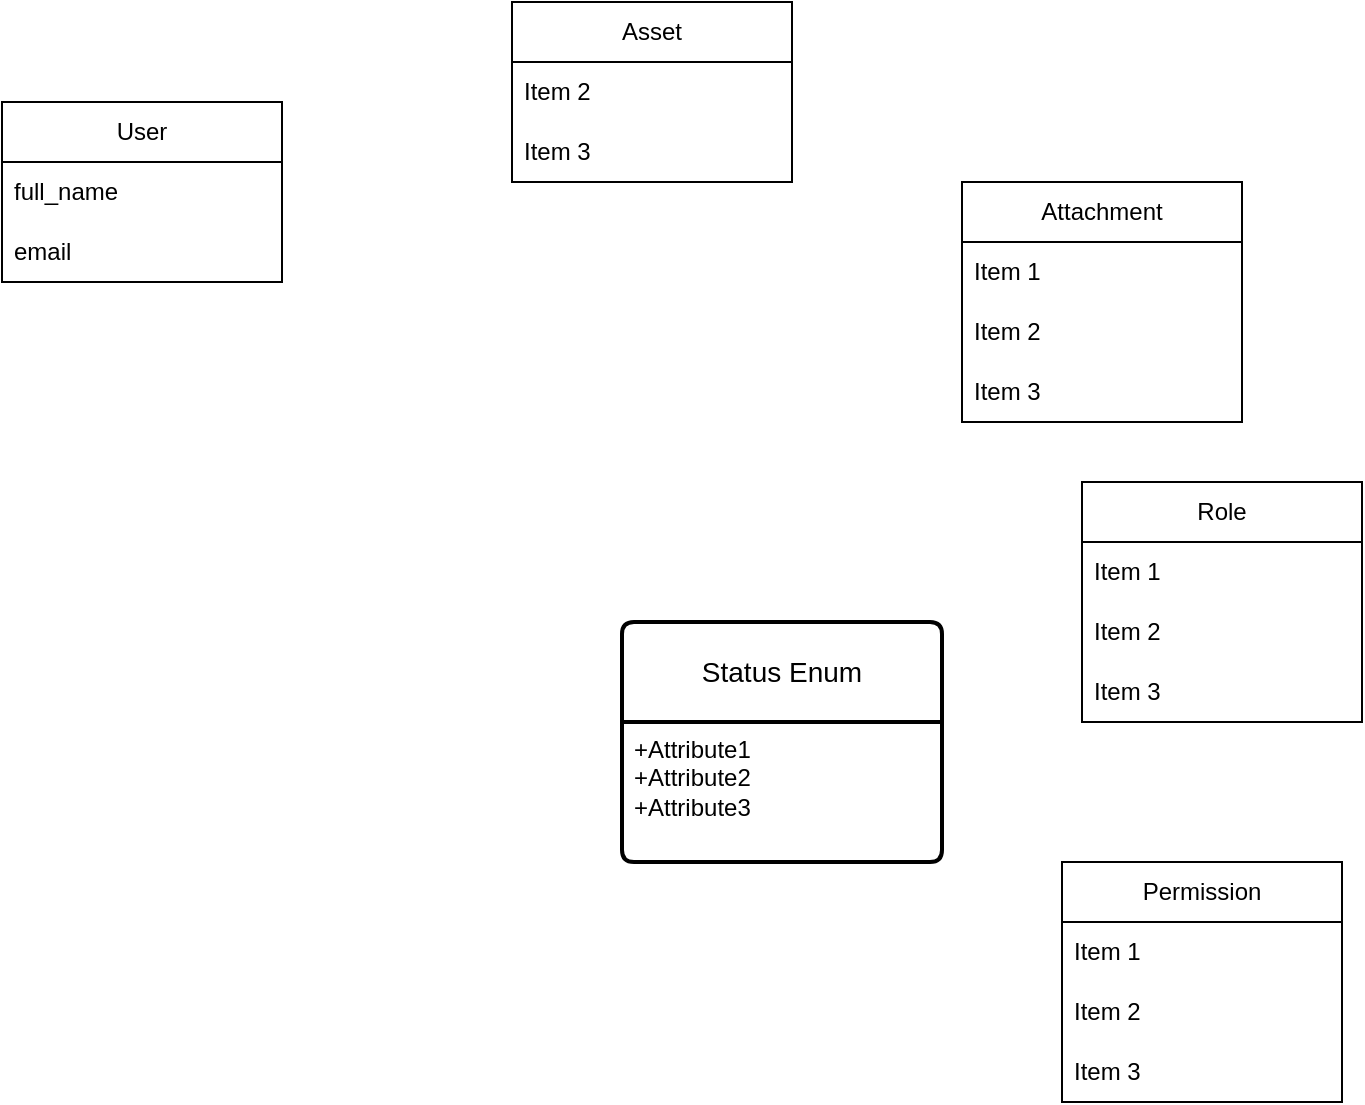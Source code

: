 <mxfile version="24.2.1" type="github">
  <diagram name="Page-1" id="2107l5f1wCBKoNJ5A107">
    <mxGraphModel dx="1426" dy="752" grid="1" gridSize="10" guides="1" tooltips="1" connect="1" arrows="1" fold="1" page="1" pageScale="1" pageWidth="850" pageHeight="1100" math="0" shadow="0">
      <root>
        <mxCell id="0" />
        <mxCell id="1" parent="0" />
        <mxCell id="ZNbHpmLWNxiWEQOoF0sj-2" value="User" style="swimlane;fontStyle=0;childLayout=stackLayout;horizontal=1;startSize=30;horizontalStack=0;resizeParent=1;resizeParentMax=0;resizeLast=0;collapsible=1;marginBottom=0;whiteSpace=wrap;html=1;" vertex="1" parent="1">
          <mxGeometry x="100" y="80" width="140" height="90" as="geometry" />
        </mxCell>
        <mxCell id="ZNbHpmLWNxiWEQOoF0sj-4" value="full_name" style="text;strokeColor=none;fillColor=none;align=left;verticalAlign=middle;spacingLeft=4;spacingRight=4;overflow=hidden;points=[[0,0.5],[1,0.5]];portConstraint=eastwest;rotatable=0;whiteSpace=wrap;html=1;" vertex="1" parent="ZNbHpmLWNxiWEQOoF0sj-2">
          <mxGeometry y="30" width="140" height="30" as="geometry" />
        </mxCell>
        <mxCell id="ZNbHpmLWNxiWEQOoF0sj-5" value="email" style="text;strokeColor=none;fillColor=none;align=left;verticalAlign=middle;spacingLeft=4;spacingRight=4;overflow=hidden;points=[[0,0.5],[1,0.5]];portConstraint=eastwest;rotatable=0;whiteSpace=wrap;html=1;" vertex="1" parent="ZNbHpmLWNxiWEQOoF0sj-2">
          <mxGeometry y="60" width="140" height="30" as="geometry" />
        </mxCell>
        <mxCell id="ZNbHpmLWNxiWEQOoF0sj-6" value="Asset" style="swimlane;fontStyle=0;childLayout=stackLayout;horizontal=1;startSize=30;horizontalStack=0;resizeParent=1;resizeParentMax=0;resizeLast=0;collapsible=1;marginBottom=0;whiteSpace=wrap;html=1;" vertex="1" parent="1">
          <mxGeometry x="355" y="30" width="140" height="90" as="geometry" />
        </mxCell>
        <mxCell id="ZNbHpmLWNxiWEQOoF0sj-8" value="Item 2" style="text;strokeColor=none;fillColor=none;align=left;verticalAlign=middle;spacingLeft=4;spacingRight=4;overflow=hidden;points=[[0,0.5],[1,0.5]];portConstraint=eastwest;rotatable=0;whiteSpace=wrap;html=1;" vertex="1" parent="ZNbHpmLWNxiWEQOoF0sj-6">
          <mxGeometry y="30" width="140" height="30" as="geometry" />
        </mxCell>
        <mxCell id="ZNbHpmLWNxiWEQOoF0sj-9" value="Item 3" style="text;strokeColor=none;fillColor=none;align=left;verticalAlign=middle;spacingLeft=4;spacingRight=4;overflow=hidden;points=[[0,0.5],[1,0.5]];portConstraint=eastwest;rotatable=0;whiteSpace=wrap;html=1;" vertex="1" parent="ZNbHpmLWNxiWEQOoF0sj-6">
          <mxGeometry y="60" width="140" height="30" as="geometry" />
        </mxCell>
        <mxCell id="ZNbHpmLWNxiWEQOoF0sj-11" value="Status Enum" style="swimlane;childLayout=stackLayout;horizontal=1;startSize=50;horizontalStack=0;rounded=1;fontSize=14;fontStyle=0;strokeWidth=2;resizeParent=0;resizeLast=1;shadow=0;dashed=0;align=center;arcSize=4;whiteSpace=wrap;html=1;" vertex="1" parent="1">
          <mxGeometry x="410" y="340" width="160" height="120" as="geometry" />
        </mxCell>
        <mxCell id="ZNbHpmLWNxiWEQOoF0sj-12" value="+Attribute1&#xa;+Attribute2&#xa;+Attribute3" style="align=left;strokeColor=none;fillColor=none;spacingLeft=4;fontSize=12;verticalAlign=top;resizable=0;rotatable=0;part=1;html=1;" vertex="1" parent="ZNbHpmLWNxiWEQOoF0sj-11">
          <mxGeometry y="50" width="160" height="70" as="geometry" />
        </mxCell>
        <mxCell id="ZNbHpmLWNxiWEQOoF0sj-13" value="Attachment" style="swimlane;fontStyle=0;childLayout=stackLayout;horizontal=1;startSize=30;horizontalStack=0;resizeParent=1;resizeParentMax=0;resizeLast=0;collapsible=1;marginBottom=0;whiteSpace=wrap;html=1;" vertex="1" parent="1">
          <mxGeometry x="580" y="120" width="140" height="120" as="geometry" />
        </mxCell>
        <mxCell id="ZNbHpmLWNxiWEQOoF0sj-14" value="Item 1" style="text;strokeColor=none;fillColor=none;align=left;verticalAlign=middle;spacingLeft=4;spacingRight=4;overflow=hidden;points=[[0,0.5],[1,0.5]];portConstraint=eastwest;rotatable=0;whiteSpace=wrap;html=1;" vertex="1" parent="ZNbHpmLWNxiWEQOoF0sj-13">
          <mxGeometry y="30" width="140" height="30" as="geometry" />
        </mxCell>
        <mxCell id="ZNbHpmLWNxiWEQOoF0sj-15" value="Item 2" style="text;strokeColor=none;fillColor=none;align=left;verticalAlign=middle;spacingLeft=4;spacingRight=4;overflow=hidden;points=[[0,0.5],[1,0.5]];portConstraint=eastwest;rotatable=0;whiteSpace=wrap;html=1;" vertex="1" parent="ZNbHpmLWNxiWEQOoF0sj-13">
          <mxGeometry y="60" width="140" height="30" as="geometry" />
        </mxCell>
        <mxCell id="ZNbHpmLWNxiWEQOoF0sj-16" value="Item 3" style="text;strokeColor=none;fillColor=none;align=left;verticalAlign=middle;spacingLeft=4;spacingRight=4;overflow=hidden;points=[[0,0.5],[1,0.5]];portConstraint=eastwest;rotatable=0;whiteSpace=wrap;html=1;" vertex="1" parent="ZNbHpmLWNxiWEQOoF0sj-13">
          <mxGeometry y="90" width="140" height="30" as="geometry" />
        </mxCell>
        <mxCell id="ZNbHpmLWNxiWEQOoF0sj-17" value="Role" style="swimlane;fontStyle=0;childLayout=stackLayout;horizontal=1;startSize=30;horizontalStack=0;resizeParent=1;resizeParentMax=0;resizeLast=0;collapsible=1;marginBottom=0;whiteSpace=wrap;html=1;" vertex="1" parent="1">
          <mxGeometry x="640" y="270" width="140" height="120" as="geometry" />
        </mxCell>
        <mxCell id="ZNbHpmLWNxiWEQOoF0sj-18" value="Item 1" style="text;strokeColor=none;fillColor=none;align=left;verticalAlign=middle;spacingLeft=4;spacingRight=4;overflow=hidden;points=[[0,0.5],[1,0.5]];portConstraint=eastwest;rotatable=0;whiteSpace=wrap;html=1;" vertex="1" parent="ZNbHpmLWNxiWEQOoF0sj-17">
          <mxGeometry y="30" width="140" height="30" as="geometry" />
        </mxCell>
        <mxCell id="ZNbHpmLWNxiWEQOoF0sj-19" value="Item 2" style="text;strokeColor=none;fillColor=none;align=left;verticalAlign=middle;spacingLeft=4;spacingRight=4;overflow=hidden;points=[[0,0.5],[1,0.5]];portConstraint=eastwest;rotatable=0;whiteSpace=wrap;html=1;" vertex="1" parent="ZNbHpmLWNxiWEQOoF0sj-17">
          <mxGeometry y="60" width="140" height="30" as="geometry" />
        </mxCell>
        <mxCell id="ZNbHpmLWNxiWEQOoF0sj-20" value="Item 3" style="text;strokeColor=none;fillColor=none;align=left;verticalAlign=middle;spacingLeft=4;spacingRight=4;overflow=hidden;points=[[0,0.5],[1,0.5]];portConstraint=eastwest;rotatable=0;whiteSpace=wrap;html=1;" vertex="1" parent="ZNbHpmLWNxiWEQOoF0sj-17">
          <mxGeometry y="90" width="140" height="30" as="geometry" />
        </mxCell>
        <mxCell id="ZNbHpmLWNxiWEQOoF0sj-21" value="Permission" style="swimlane;fontStyle=0;childLayout=stackLayout;horizontal=1;startSize=30;horizontalStack=0;resizeParent=1;resizeParentMax=0;resizeLast=0;collapsible=1;marginBottom=0;whiteSpace=wrap;html=1;" vertex="1" parent="1">
          <mxGeometry x="630" y="460" width="140" height="120" as="geometry" />
        </mxCell>
        <mxCell id="ZNbHpmLWNxiWEQOoF0sj-22" value="Item 1" style="text;strokeColor=none;fillColor=none;align=left;verticalAlign=middle;spacingLeft=4;spacingRight=4;overflow=hidden;points=[[0,0.5],[1,0.5]];portConstraint=eastwest;rotatable=0;whiteSpace=wrap;html=1;" vertex="1" parent="ZNbHpmLWNxiWEQOoF0sj-21">
          <mxGeometry y="30" width="140" height="30" as="geometry" />
        </mxCell>
        <mxCell id="ZNbHpmLWNxiWEQOoF0sj-23" value="Item 2" style="text;strokeColor=none;fillColor=none;align=left;verticalAlign=middle;spacingLeft=4;spacingRight=4;overflow=hidden;points=[[0,0.5],[1,0.5]];portConstraint=eastwest;rotatable=0;whiteSpace=wrap;html=1;" vertex="1" parent="ZNbHpmLWNxiWEQOoF0sj-21">
          <mxGeometry y="60" width="140" height="30" as="geometry" />
        </mxCell>
        <mxCell id="ZNbHpmLWNxiWEQOoF0sj-24" value="Item 3" style="text;strokeColor=none;fillColor=none;align=left;verticalAlign=middle;spacingLeft=4;spacingRight=4;overflow=hidden;points=[[0,0.5],[1,0.5]];portConstraint=eastwest;rotatable=0;whiteSpace=wrap;html=1;" vertex="1" parent="ZNbHpmLWNxiWEQOoF0sj-21">
          <mxGeometry y="90" width="140" height="30" as="geometry" />
        </mxCell>
      </root>
    </mxGraphModel>
  </diagram>
</mxfile>
